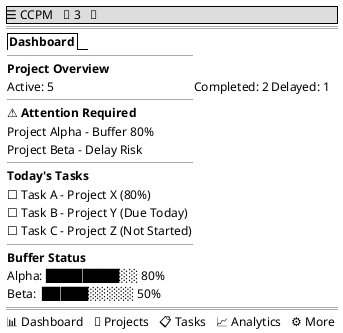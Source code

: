 @startsalt
{
  {* ☰ CCPM | 🔔 3 | 👤 }
  ==
  {
    {/ <b>Dashboard</b> }
    --
    <b>Project Overview</b>
    Active: 5 | Completed: 2 | Delayed: 1
    --
    <b>⚠️ Attention Required</b>
    Project Alpha - Buffer 80%
    Project Beta - Delay Risk
    --
    <b>Today's Tasks</b>
    ☐ Task A - Project X (80%)
    ☐ Task B - Project Y (Due Today)
    ☐ Task C - Project Z (Not Started)
    --
    <b>Buffer Status</b>  
    Alpha: ████████░░ 80%
    Beta:  █████░░░░░ 50%
  }
  ==
  {T
    📊 Dashboard | 📁 Projects | 📋 Tasks | 📈 Analytics | ⚙️ More
  }
}
@endsalt